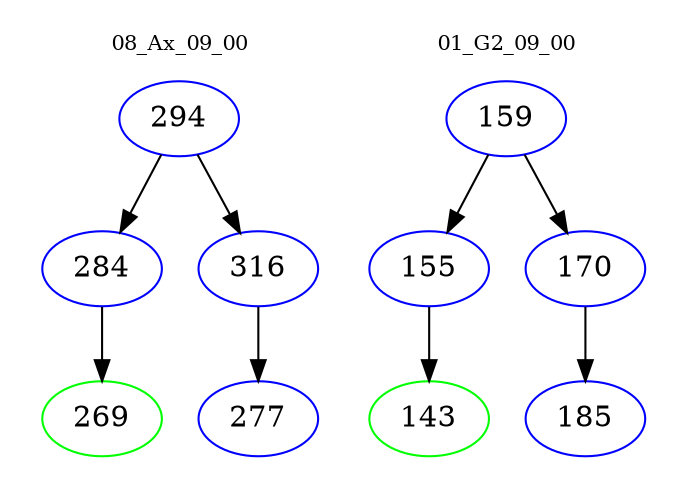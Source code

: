 digraph{
subgraph cluster_0 {
color = white
label = "08_Ax_09_00";
fontsize=10;
T0_294 [label="294", color="blue"]
T0_294 -> T0_284 [color="black"]
T0_284 [label="284", color="blue"]
T0_284 -> T0_269 [color="black"]
T0_269 [label="269", color="green"]
T0_294 -> T0_316 [color="black"]
T0_316 [label="316", color="blue"]
T0_316 -> T0_277 [color="black"]
T0_277 [label="277", color="blue"]
}
subgraph cluster_1 {
color = white
label = "01_G2_09_00";
fontsize=10;
T1_159 [label="159", color="blue"]
T1_159 -> T1_155 [color="black"]
T1_155 [label="155", color="blue"]
T1_155 -> T1_143 [color="black"]
T1_143 [label="143", color="green"]
T1_159 -> T1_170 [color="black"]
T1_170 [label="170", color="blue"]
T1_170 -> T1_185 [color="black"]
T1_185 [label="185", color="blue"]
}
}
